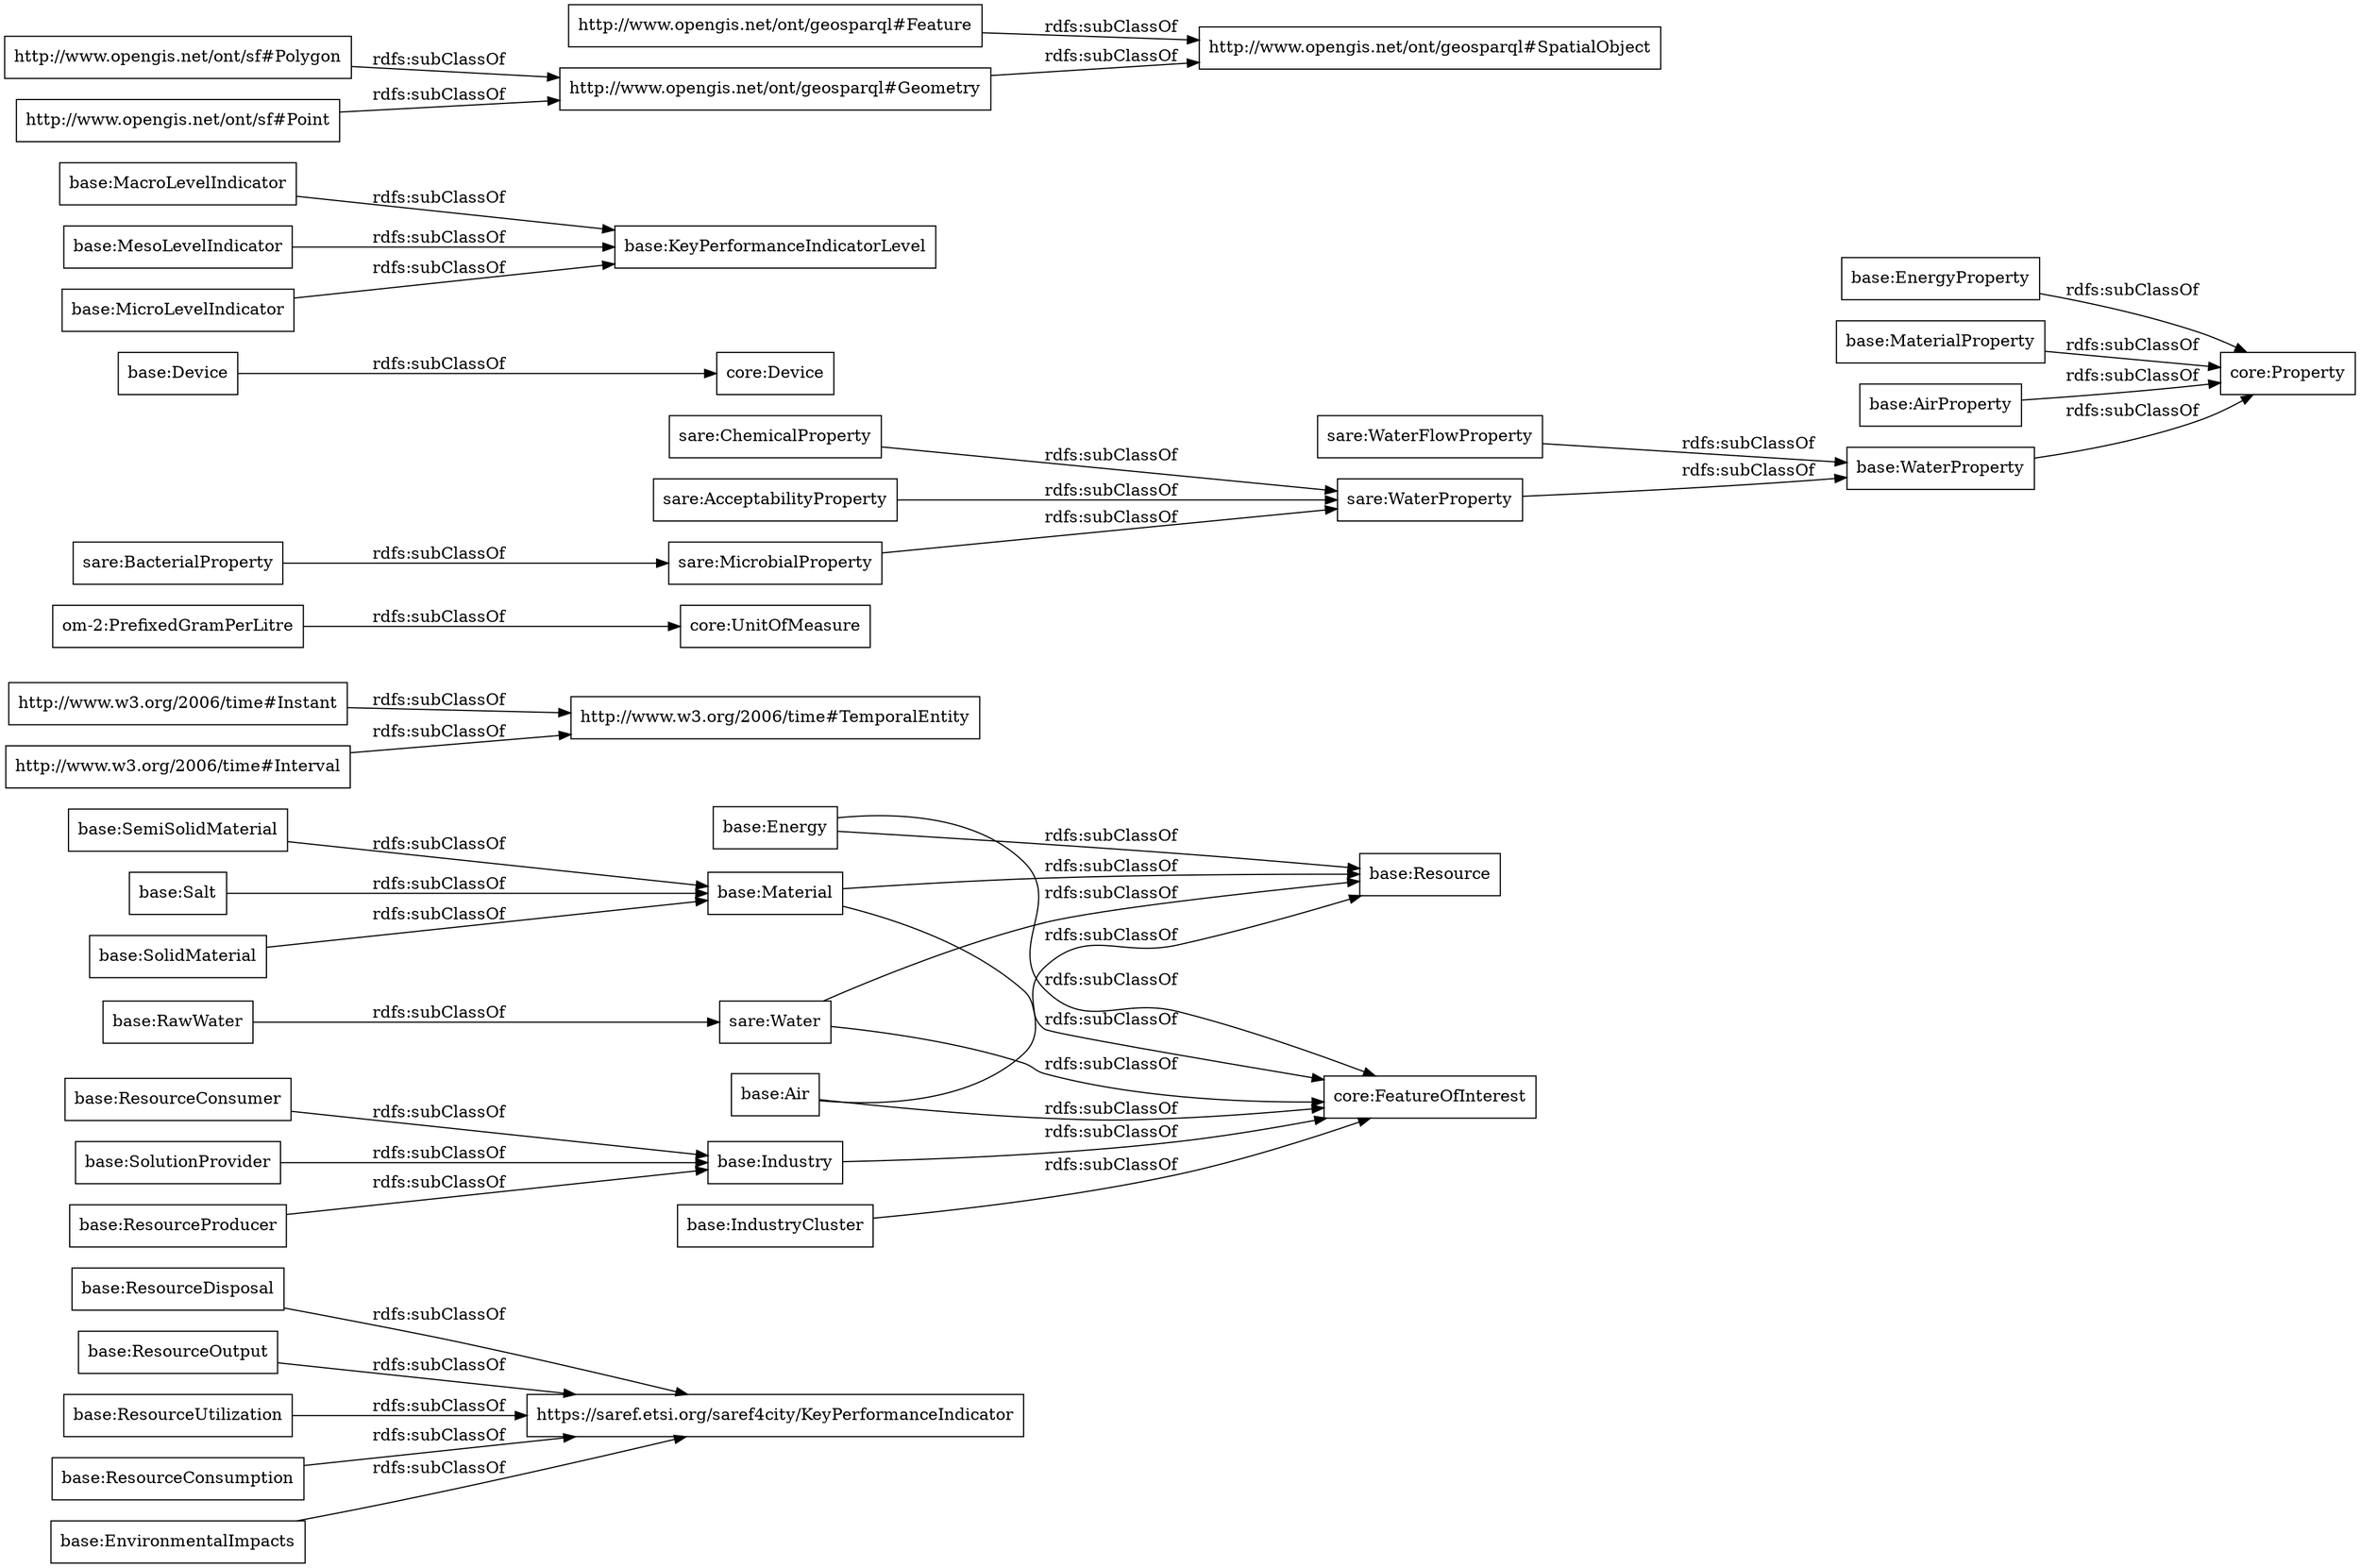 digraph ar2dtool_diagram { 
rankdir=LR;
size="1000"
node [shape = rectangle, color="black"]; "https://saref.etsi.org/saref4city/KeyPerformanceIndicator" "base:ResourceConsumer" "base:Material" "http://www.w3.org/2006/time#Instant" "core:UnitOfMeasure" "core:FeatureOfInterest" "base:RawWater" "base:IndustryCluster" "base:WaterProperty" "base:Device" "base:Energy" "sare:ChemicalProperty" "base:EnergyProperty" "base:MaterialProperty" "base:MacroLevelIndicator" "core:Device" "base:Salt" "base:AirProperty" "base:ResourceDisposal" "http://www.opengis.net/ont/geosparql#Geometry" "base:ResourceOutput" "base:ResourceUtilization" "sare:BacterialProperty" "sare:WaterFlowProperty" "http://www.opengis.net/ont/sf#Polygon" "http://www.opengis.net/ont/sf#Point" "base:ResourceConsumption" "base:EnvironmentalImpacts" "http://www.opengis.net/ont/geosparql#SpatialObject" "base:KeyPerformanceIndicatorLevel" "http://www.w3.org/2006/time#Interval" "sare:Water" "http://www.w3.org/2006/time#TemporalEntity" "base:SolutionProvider" "om-2:PrefixedGramPerLitre" "base:Air" "base:MesoLevelIndicator" "http://www.opengis.net/ont/geosparql#Feature" "base:MicroLevelIndicator" "base:SolidMaterial" "base:SemiSolidMaterial" "base:ResourceProducer" "sare:AcceptabilityProperty" "base:Industry" "sare:WaterProperty" "base:Resource" "core:Property" "sare:MicrobialProperty" ; /*classes style*/
	"http://www.opengis.net/ont/sf#Polygon" -> "http://www.opengis.net/ont/geosparql#Geometry" [ label = "rdfs:subClassOf" ];
	"base:Energy" -> "base:Resource" [ label = "rdfs:subClassOf" ];
	"base:Energy" -> "core:FeatureOfInterest" [ label = "rdfs:subClassOf" ];
	"base:RawWater" -> "sare:Water" [ label = "rdfs:subClassOf" ];
	"http://www.w3.org/2006/time#Instant" -> "http://www.w3.org/2006/time#TemporalEntity" [ label = "rdfs:subClassOf" ];
	"base:AirProperty" -> "core:Property" [ label = "rdfs:subClassOf" ];
	"base:ResourceDisposal" -> "https://saref.etsi.org/saref4city/KeyPerformanceIndicator" [ label = "rdfs:subClassOf" ];
	"base:ResourceProducer" -> "base:Industry" [ label = "rdfs:subClassOf" ];
	"base:Salt" -> "base:Material" [ label = "rdfs:subClassOf" ];
	"base:WaterProperty" -> "core:Property" [ label = "rdfs:subClassOf" ];
	"http://www.opengis.net/ont/geosparql#Feature" -> "http://www.opengis.net/ont/geosparql#SpatialObject" [ label = "rdfs:subClassOf" ];
	"sare:Water" -> "base:Resource" [ label = "rdfs:subClassOf" ];
	"sare:Water" -> "core:FeatureOfInterest" [ label = "rdfs:subClassOf" ];
	"base:ResourceConsumption" -> "https://saref.etsi.org/saref4city/KeyPerformanceIndicator" [ label = "rdfs:subClassOf" ];
	"base:EnergyProperty" -> "core:Property" [ label = "rdfs:subClassOf" ];
	"http://www.opengis.net/ont/sf#Point" -> "http://www.opengis.net/ont/geosparql#Geometry" [ label = "rdfs:subClassOf" ];
	"base:MesoLevelIndicator" -> "base:KeyPerformanceIndicatorLevel" [ label = "rdfs:subClassOf" ];
	"base:EnvironmentalImpacts" -> "https://saref.etsi.org/saref4city/KeyPerformanceIndicator" [ label = "rdfs:subClassOf" ];
	"base:IndustryCluster" -> "core:FeatureOfInterest" [ label = "rdfs:subClassOf" ];
	"base:Material" -> "base:Resource" [ label = "rdfs:subClassOf" ];
	"base:Material" -> "core:FeatureOfInterest" [ label = "rdfs:subClassOf" ];
	"base:ResourceConsumer" -> "base:Industry" [ label = "rdfs:subClassOf" ];
	"om-2:PrefixedGramPerLitre" -> "core:UnitOfMeasure" [ label = "rdfs:subClassOf" ];
	"sare:ChemicalProperty" -> "sare:WaterProperty" [ label = "rdfs:subClassOf" ];
	"base:Industry" -> "core:FeatureOfInterest" [ label = "rdfs:subClassOf" ];
	"base:ResourceUtilization" -> "https://saref.etsi.org/saref4city/KeyPerformanceIndicator" [ label = "rdfs:subClassOf" ];
	"sare:MicrobialProperty" -> "sare:WaterProperty" [ label = "rdfs:subClassOf" ];
	"base:MicroLevelIndicator" -> "base:KeyPerformanceIndicatorLevel" [ label = "rdfs:subClassOf" ];
	"base:MacroLevelIndicator" -> "base:KeyPerformanceIndicatorLevel" [ label = "rdfs:subClassOf" ];
	"base:SemiSolidMaterial" -> "base:Material" [ label = "rdfs:subClassOf" ];
	"base:SolutionProvider" -> "base:Industry" [ label = "rdfs:subClassOf" ];
	"base:MaterialProperty" -> "core:Property" [ label = "rdfs:subClassOf" ];
	"sare:AcceptabilityProperty" -> "sare:WaterProperty" [ label = "rdfs:subClassOf" ];
	"http://www.opengis.net/ont/geosparql#Geometry" -> "http://www.opengis.net/ont/geosparql#SpatialObject" [ label = "rdfs:subClassOf" ];
	"http://www.w3.org/2006/time#Interval" -> "http://www.w3.org/2006/time#TemporalEntity" [ label = "rdfs:subClassOf" ];
	"sare:BacterialProperty" -> "sare:MicrobialProperty" [ label = "rdfs:subClassOf" ];
	"base:SolidMaterial" -> "base:Material" [ label = "rdfs:subClassOf" ];
	"base:Air" -> "base:Resource" [ label = "rdfs:subClassOf" ];
	"base:Air" -> "core:FeatureOfInterest" [ label = "rdfs:subClassOf" ];
	"sare:WaterProperty" -> "base:WaterProperty" [ label = "rdfs:subClassOf" ];
	"base:Device" -> "core:Device" [ label = "rdfs:subClassOf" ];
	"base:ResourceOutput" -> "https://saref.etsi.org/saref4city/KeyPerformanceIndicator" [ label = "rdfs:subClassOf" ];
	"sare:WaterFlowProperty" -> "base:WaterProperty" [ label = "rdfs:subClassOf" ];

}
